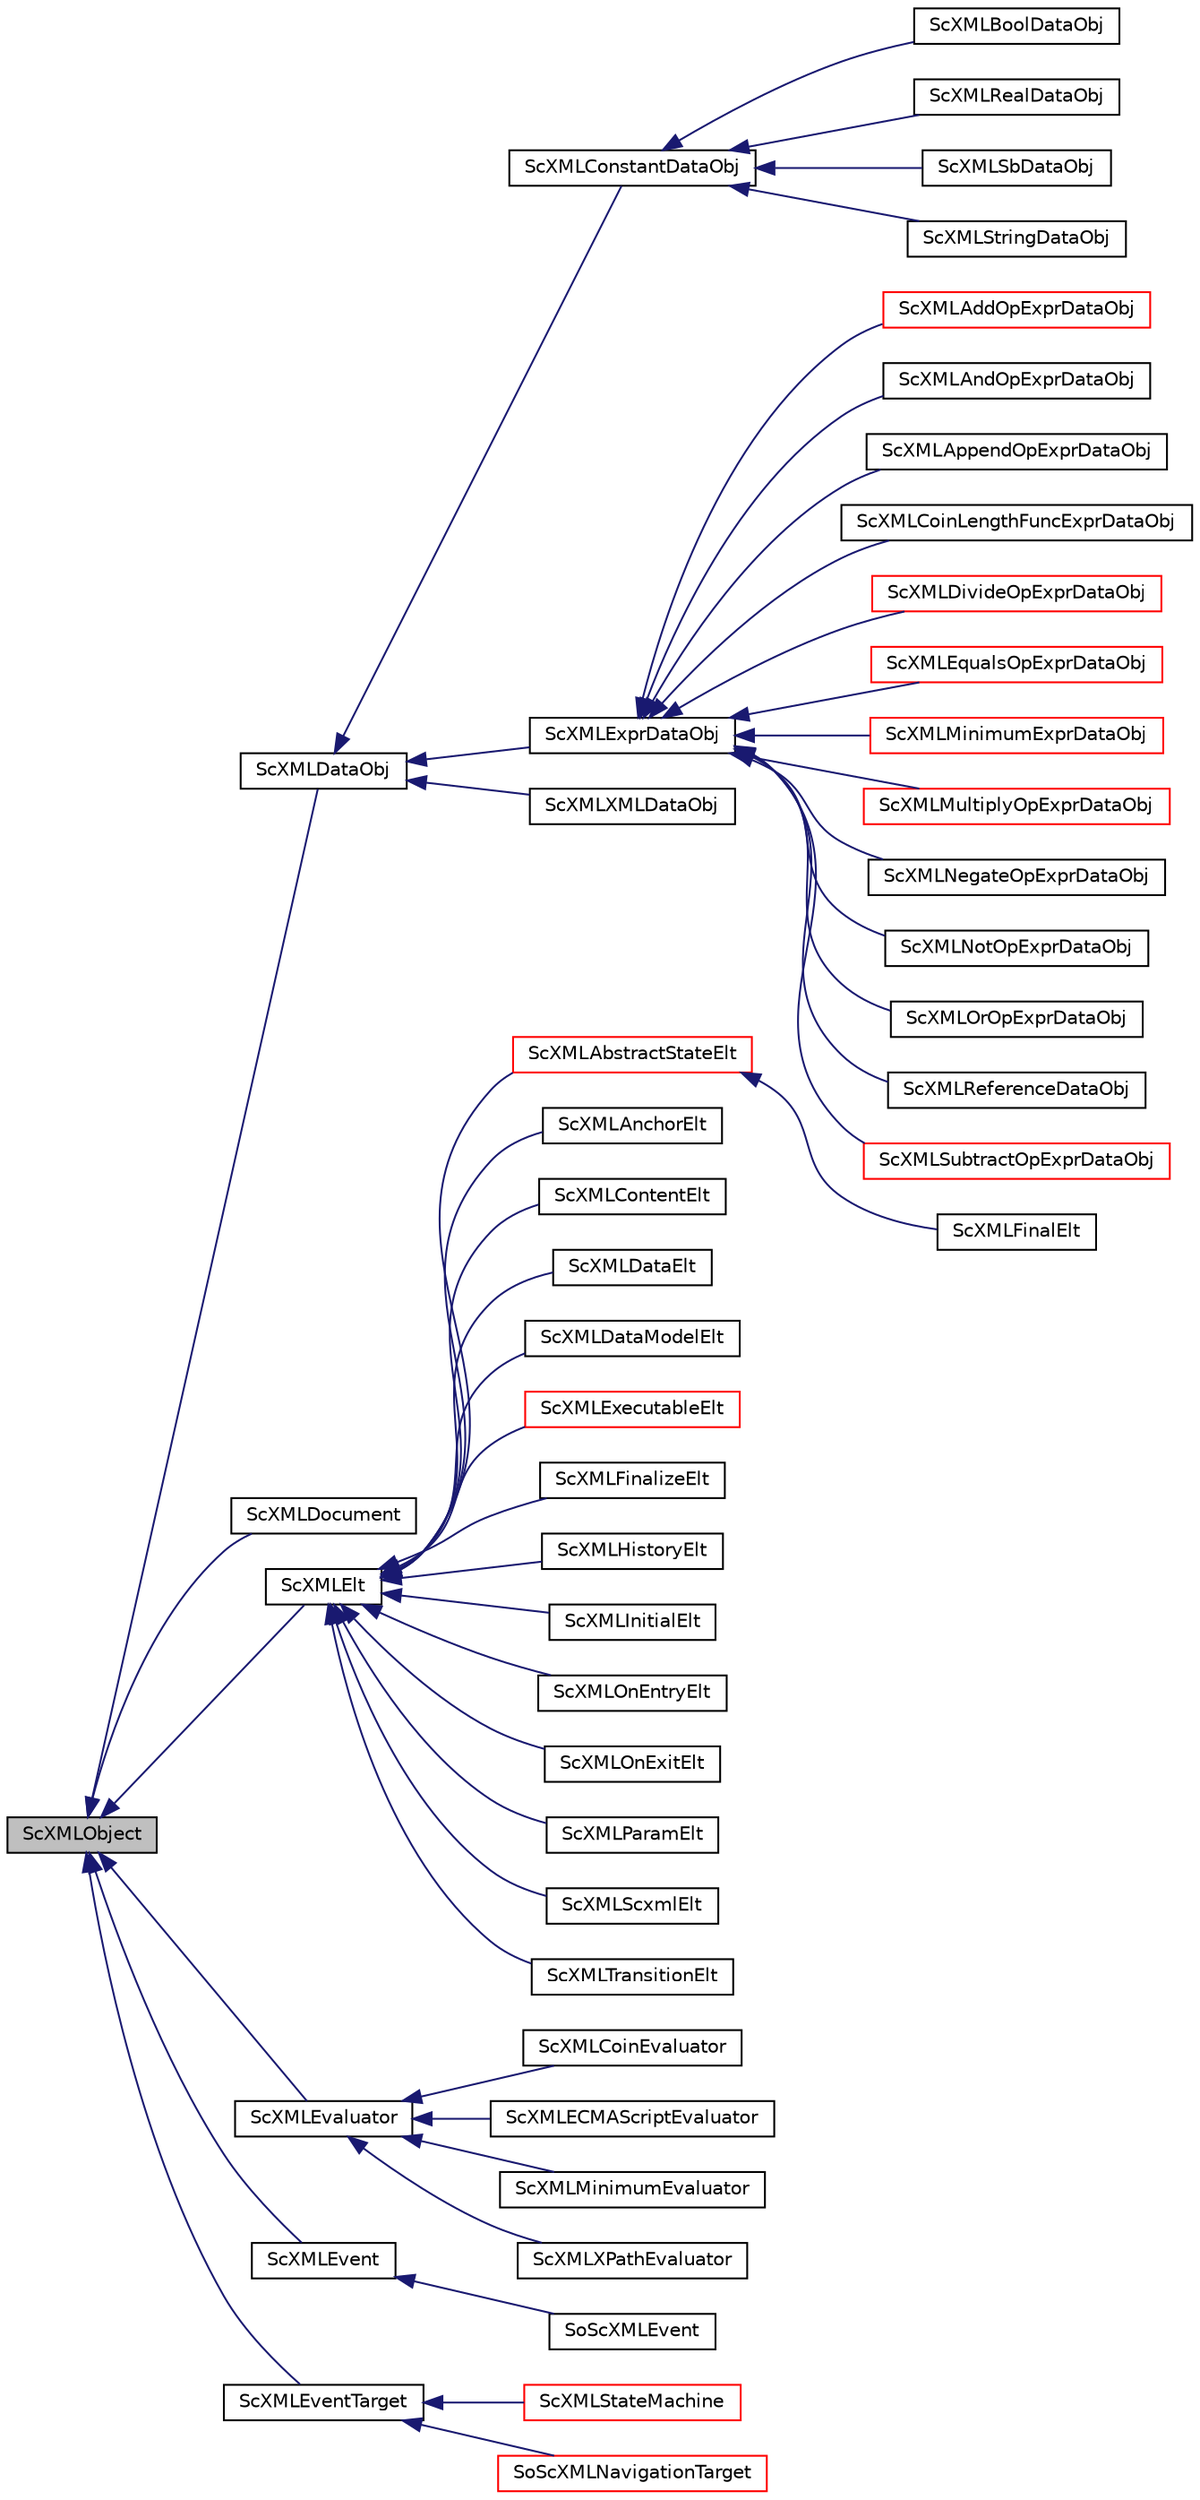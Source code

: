 digraph "ScXMLObject"
{
 // LATEX_PDF_SIZE
  edge [fontname="Helvetica",fontsize="10",labelfontname="Helvetica",labelfontsize="10"];
  node [fontname="Helvetica",fontsize="10",shape=record];
  rankdir="LR";
  Node1 [label="ScXMLObject",height=0.2,width=0.4,color="black", fillcolor="grey75", style="filled", fontcolor="black",tooltip="Base class for all SCXML objects."];
  Node1 -> Node2 [dir="back",color="midnightblue",fontsize="10",style="solid",fontname="Helvetica"];
  Node2 [label="ScXMLDataObj",height=0.2,width=0.4,color="black", fillcolor="white", style="filled",URL="$classScXMLDataObj.html",tooltip="base class for evaluator data objects in the SCXML data module"];
  Node2 -> Node3 [dir="back",color="midnightblue",fontsize="10",style="solid",fontname="Helvetica"];
  Node3 [label="ScXMLConstantDataObj",height=0.2,width=0.4,color="black", fillcolor="white", style="filled",URL="$classScXMLConstantDataObj.html",tooltip="base class for immediate data values"];
  Node3 -> Node4 [dir="back",color="midnightblue",fontsize="10",style="solid",fontname="Helvetica"];
  Node4 [label="ScXMLBoolDataObj",height=0.2,width=0.4,color="black", fillcolor="white", style="filled",URL="$classScXMLBoolDataObj.html",tooltip=" "];
  Node3 -> Node5 [dir="back",color="midnightblue",fontsize="10",style="solid",fontname="Helvetica"];
  Node5 [label="ScXMLRealDataObj",height=0.2,width=0.4,color="black", fillcolor="white", style="filled",URL="$classScXMLRealDataObj.html",tooltip=" "];
  Node3 -> Node6 [dir="back",color="midnightblue",fontsize="10",style="solid",fontname="Helvetica"];
  Node6 [label="ScXMLSbDataObj",height=0.2,width=0.4,color="black", fillcolor="white", style="filled",URL="$classScXMLSbDataObj.html",tooltip=" "];
  Node3 -> Node7 [dir="back",color="midnightblue",fontsize="10",style="solid",fontname="Helvetica"];
  Node7 [label="ScXMLStringDataObj",height=0.2,width=0.4,color="black", fillcolor="white", style="filled",URL="$classScXMLStringDataObj.html",tooltip=" "];
  Node2 -> Node8 [dir="back",color="midnightblue",fontsize="10",style="solid",fontname="Helvetica"];
  Node8 [label="ScXMLExprDataObj",height=0.2,width=0.4,color="black", fillcolor="white", style="filled",URL="$classScXMLExprDataObj.html",tooltip=" "];
  Node8 -> Node9 [dir="back",color="midnightblue",fontsize="10",style="solid",fontname="Helvetica"];
  Node9 [label="ScXMLAddOpExprDataObj",height=0.2,width=0.4,color="red", fillcolor="white", style="filled",URL="$classScXMLAddOpExprDataObj.html",tooltip=" "];
  Node8 -> Node11 [dir="back",color="midnightblue",fontsize="10",style="solid",fontname="Helvetica"];
  Node11 [label="ScXMLAndOpExprDataObj",height=0.2,width=0.4,color="black", fillcolor="white", style="filled",URL="$classScXMLAndOpExprDataObj.html",tooltip="Implements the logical AND operator."];
  Node8 -> Node12 [dir="back",color="midnightblue",fontsize="10",style="solid",fontname="Helvetica"];
  Node12 [label="ScXMLAppendOpExprDataObj",height=0.2,width=0.4,color="black", fillcolor="white", style="filled",URL="$classScXMLAppendOpExprDataObj.html",tooltip=" "];
  Node8 -> Node13 [dir="back",color="midnightblue",fontsize="10",style="solid",fontname="Helvetica"];
  Node13 [label="ScXMLCoinLengthFuncExprDataObj",height=0.2,width=0.4,color="black", fillcolor="white", style="filled",URL="$classScXMLCoinLengthFuncExprDataObj.html",tooltip=" "];
  Node8 -> Node14 [dir="back",color="midnightblue",fontsize="10",style="solid",fontname="Helvetica"];
  Node14 [label="ScXMLDivideOpExprDataObj",height=0.2,width=0.4,color="red", fillcolor="white", style="filled",URL="$classScXMLDivideOpExprDataObj.html",tooltip=" "];
  Node8 -> Node16 [dir="back",color="midnightblue",fontsize="10",style="solid",fontname="Helvetica"];
  Node16 [label="ScXMLEqualsOpExprDataObj",height=0.2,width=0.4,color="red", fillcolor="white", style="filled",URL="$classScXMLEqualsOpExprDataObj.html",tooltip=" "];
  Node8 -> Node18 [dir="back",color="midnightblue",fontsize="10",style="solid",fontname="Helvetica"];
  Node18 [label="ScXMLMinimumExprDataObj",height=0.2,width=0.4,color="red", fillcolor="white", style="filled",URL="$classScXMLMinimumExprDataObj.html",tooltip="implements the data objects for the evaluator for the minimum profile."];
  Node8 -> Node21 [dir="back",color="midnightblue",fontsize="10",style="solid",fontname="Helvetica"];
  Node21 [label="ScXMLMultiplyOpExprDataObj",height=0.2,width=0.4,color="red", fillcolor="white", style="filled",URL="$classScXMLMultiplyOpExprDataObj.html",tooltip=" "];
  Node8 -> Node23 [dir="back",color="midnightblue",fontsize="10",style="solid",fontname="Helvetica"];
  Node23 [label="ScXMLNegateOpExprDataObj",height=0.2,width=0.4,color="black", fillcolor="white", style="filled",URL="$classScXMLNegateOpExprDataObj.html",tooltip=" "];
  Node8 -> Node24 [dir="back",color="midnightblue",fontsize="10",style="solid",fontname="Helvetica"];
  Node24 [label="ScXMLNotOpExprDataObj",height=0.2,width=0.4,color="black", fillcolor="white", style="filled",URL="$classScXMLNotOpExprDataObj.html",tooltip=" "];
  Node8 -> Node25 [dir="back",color="midnightblue",fontsize="10",style="solid",fontname="Helvetica"];
  Node25 [label="ScXMLOrOpExprDataObj",height=0.2,width=0.4,color="black", fillcolor="white", style="filled",URL="$classScXMLOrOpExprDataObj.html",tooltip=" "];
  Node8 -> Node26 [dir="back",color="midnightblue",fontsize="10",style="solid",fontname="Helvetica"];
  Node26 [label="ScXMLReferenceDataObj",height=0.2,width=0.4,color="black", fillcolor="white", style="filled",URL="$classScXMLReferenceDataObj.html",tooltip="A data object representing a reference to another object in the data model."];
  Node8 -> Node27 [dir="back",color="midnightblue",fontsize="10",style="solid",fontname="Helvetica"];
  Node27 [label="ScXMLSubtractOpExprDataObj",height=0.2,width=0.4,color="red", fillcolor="white", style="filled",URL="$classScXMLSubtractOpExprDataObj.html",tooltip=" "];
  Node2 -> Node29 [dir="back",color="midnightblue",fontsize="10",style="solid",fontname="Helvetica"];
  Node29 [label="ScXMLXMLDataObj",height=0.2,width=0.4,color="black", fillcolor="white", style="filled",URL="$classScXMLXMLDataObj.html",tooltip=" "];
  Node1 -> Node30 [dir="back",color="midnightblue",fontsize="10",style="solid",fontname="Helvetica"];
  Node30 [label="ScXMLDocument",height=0.2,width=0.4,color="black", fillcolor="white", style="filled",URL="$classScXMLDocument.html",tooltip=" "];
  Node1 -> Node31 [dir="back",color="midnightblue",fontsize="10",style="solid",fontname="Helvetica"];
  Node31 [label="ScXMLElt",height=0.2,width=0.4,color="black", fillcolor="white", style="filled",URL="$classScXMLElt.html",tooltip="base class for all SCXML elements."];
  Node31 -> Node32 [dir="back",color="midnightblue",fontsize="10",style="solid",fontname="Helvetica"];
  Node32 [label="ScXMLAbstractStateElt",height=0.2,width=0.4,color="red", fillcolor="white", style="filled",URL="$classScXMLAbstractStateElt.html",tooltip="abstract base class for the SCXML 'state' elements."];
  Node32 -> Node33 [dir="back",color="midnightblue",fontsize="10",style="solid",fontname="Helvetica"];
  Node33 [label="ScXMLFinalElt",height=0.2,width=0.4,color="black", fillcolor="white", style="filled",URL="$classScXMLFinalElt.html",tooltip="implements the <final> SCXML element."];
  Node31 -> Node36 [dir="back",color="midnightblue",fontsize="10",style="solid",fontname="Helvetica"];
  Node36 [label="ScXMLAnchorElt",height=0.2,width=0.4,color="black", fillcolor="white", style="filled",URL="$classScXMLAnchorElt.html",tooltip="implements the <anchor> SCXML element."];
  Node31 -> Node37 [dir="back",color="midnightblue",fontsize="10",style="solid",fontname="Helvetica"];
  Node37 [label="ScXMLContentElt",height=0.2,width=0.4,color="black", fillcolor="white", style="filled",URL="$classScXMLContentElt.html",tooltip="implements the <content> SCXML element."];
  Node31 -> Node38 [dir="back",color="midnightblue",fontsize="10",style="solid",fontname="Helvetica"];
  Node38 [label="ScXMLDataElt",height=0.2,width=0.4,color="black", fillcolor="white", style="filled",URL="$classScXMLDataElt.html",tooltip="the <data> SCXML element."];
  Node31 -> Node39 [dir="back",color="midnightblue",fontsize="10",style="solid",fontname="Helvetica"];
  Node39 [label="ScXMLDataModelElt",height=0.2,width=0.4,color="black", fillcolor="white", style="filled",URL="$classScXMLDataModelElt.html",tooltip="implements the <datamodel> SCXML element."];
  Node31 -> Node40 [dir="back",color="midnightblue",fontsize="10",style="solid",fontname="Helvetica"];
  Node40 [label="ScXMLExecutableElt",height=0.2,width=0.4,color="red", fillcolor="white", style="filled",URL="$classScXMLExecutableElt.html",tooltip="base class for all SCXML elements with executable content."];
  Node31 -> Node51 [dir="back",color="midnightblue",fontsize="10",style="solid",fontname="Helvetica"];
  Node51 [label="ScXMLFinalizeElt",height=0.2,width=0.4,color="black", fillcolor="white", style="filled",URL="$classScXMLFinalizeElt.html",tooltip="implements the <finalize> SCXML element."];
  Node31 -> Node52 [dir="back",color="midnightblue",fontsize="10",style="solid",fontname="Helvetica"];
  Node52 [label="ScXMLHistoryElt",height=0.2,width=0.4,color="black", fillcolor="white", style="filled",URL="$classScXMLHistoryElt.html",tooltip="implements the <history> SCXML element."];
  Node31 -> Node53 [dir="back",color="midnightblue",fontsize="10",style="solid",fontname="Helvetica"];
  Node53 [label="ScXMLInitialElt",height=0.2,width=0.4,color="black", fillcolor="white", style="filled",URL="$classScXMLInitialElt.html",tooltip="implements the <initial> SCXML element."];
  Node31 -> Node54 [dir="back",color="midnightblue",fontsize="10",style="solid",fontname="Helvetica"];
  Node54 [label="ScXMLOnEntryElt",height=0.2,width=0.4,color="black", fillcolor="white", style="filled",URL="$classScXMLOnEntryElt.html",tooltip="implements the <onentry> SCXML element."];
  Node31 -> Node55 [dir="back",color="midnightblue",fontsize="10",style="solid",fontname="Helvetica"];
  Node55 [label="ScXMLOnExitElt",height=0.2,width=0.4,color="black", fillcolor="white", style="filled",URL="$classScXMLOnExitElt.html",tooltip="implements the <onexit> SCXML element."];
  Node31 -> Node56 [dir="back",color="midnightblue",fontsize="10",style="solid",fontname="Helvetica"];
  Node56 [label="ScXMLParamElt",height=0.2,width=0.4,color="black", fillcolor="white", style="filled",URL="$classScXMLParamElt.html",tooltip="implements the <param> SCXML element."];
  Node31 -> Node57 [dir="back",color="midnightblue",fontsize="10",style="solid",fontname="Helvetica"];
  Node57 [label="ScXMLScxmlElt",height=0.2,width=0.4,color="black", fillcolor="white", style="filled",URL="$classScXMLScxmlElt.html",tooltip="implements the <scxml> SCXML element."];
  Node31 -> Node58 [dir="back",color="midnightblue",fontsize="10",style="solid",fontname="Helvetica"];
  Node58 [label="ScXMLTransitionElt",height=0.2,width=0.4,color="black", fillcolor="white", style="filled",URL="$classScXMLTransitionElt.html",tooltip="the <transition> SCXML element."];
  Node1 -> Node59 [dir="back",color="midnightblue",fontsize="10",style="solid",fontname="Helvetica"];
  Node59 [label="ScXMLEvaluator",height=0.2,width=0.4,color="black", fillcolor="white", style="filled",URL="$classScXMLEvaluator.html",tooltip="defines an interface for profile-dependent evaluators."];
  Node59 -> Node60 [dir="back",color="midnightblue",fontsize="10",style="solid",fontname="Helvetica"];
  Node60 [label="ScXMLCoinEvaluator",height=0.2,width=0.4,color="black", fillcolor="white", style="filled",URL="$classScXMLCoinEvaluator.html",tooltip="implements the evaluator for the custom profile named \"x-coin\"."];
  Node59 -> Node61 [dir="back",color="midnightblue",fontsize="10",style="solid",fontname="Helvetica"];
  Node61 [label="ScXMLECMAScriptEvaluator",height=0.2,width=0.4,color="black", fillcolor="white", style="filled",URL="$classScXMLECMAScriptEvaluator.html",tooltip="evaluator for the ECMAScript profile."];
  Node59 -> Node62 [dir="back",color="midnightblue",fontsize="10",style="solid",fontname="Helvetica"];
  Node62 [label="ScXMLMinimumEvaluator",height=0.2,width=0.4,color="black", fillcolor="white", style="filled",URL="$classScXMLMinimumEvaluator.html",tooltip="implements the evaluator for the minimum profile."];
  Node59 -> Node63 [dir="back",color="midnightblue",fontsize="10",style="solid",fontname="Helvetica"];
  Node63 [label="ScXMLXPathEvaluator",height=0.2,width=0.4,color="black", fillcolor="white", style="filled",URL="$classScXMLXPathEvaluator.html",tooltip="implements the XPath evaluator."];
  Node1 -> Node64 [dir="back",color="midnightblue",fontsize="10",style="solid",fontname="Helvetica"];
  Node64 [label="ScXMLEvent",height=0.2,width=0.4,color="black", fillcolor="white", style="filled",URL="$classScXMLEvent.html",tooltip="Base class for events sent to SCXML state machines."];
  Node64 -> Node65 [dir="back",color="midnightblue",fontsize="10",style="solid",fontname="Helvetica"];
  Node65 [label="SoScXMLEvent",height=0.2,width=0.4,color="black", fillcolor="white", style="filled",URL="$classSoScXMLEvent.html",tooltip="Adds an SoEvent holder to the ScXMLEvent base."];
  Node1 -> Node66 [dir="back",color="midnightblue",fontsize="10",style="solid",fontname="Helvetica"];
  Node66 [label="ScXMLEventTarget",height=0.2,width=0.4,color="black", fillcolor="white", style="filled",URL="$classScXMLEventTarget.html",tooltip="base class for event targets for inter-system event communication"];
  Node66 -> Node67 [dir="back",color="midnightblue",fontsize="10",style="solid",fontname="Helvetica"];
  Node67 [label="ScXMLStateMachine",height=0.2,width=0.4,color="red", fillcolor="white", style="filled",URL="$classScXMLStateMachine.html",tooltip="Manager for processing events and setting states in SCXML structures."];
  Node66 -> Node69 [dir="back",color="midnightblue",fontsize="10",style="solid",fontname="Helvetica"];
  Node69 [label="SoScXMLNavigationTarget",height=0.2,width=0.4,color="red", fillcolor="white", style="filled",URL="$classSoScXMLNavigationTarget.html",tooltip="base class for navigation system SCXML event target services"];
}
